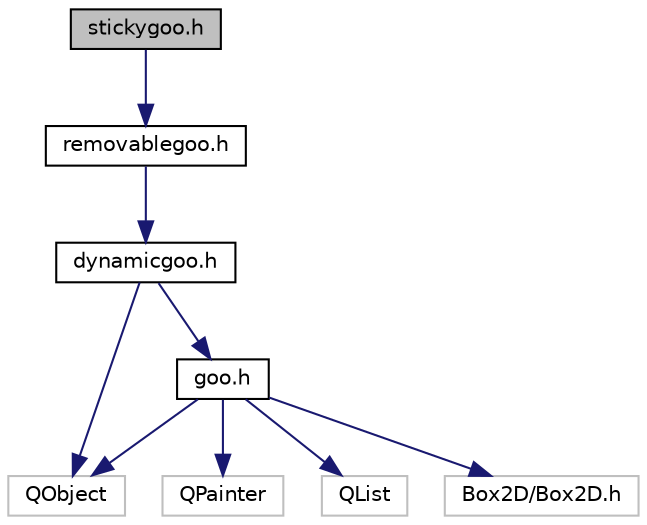 digraph G
{
  edge [fontname="Helvetica",fontsize="10",labelfontname="Helvetica",labelfontsize="10"];
  node [fontname="Helvetica",fontsize="10",shape=record];
  Node1 [label="stickygoo.h",height=0.2,width=0.4,color="black", fillcolor="grey75", style="filled" fontcolor="black"];
  Node1 -> Node2 [color="midnightblue",fontsize="10",style="solid",fontname="Helvetica"];
  Node2 [label="removablegoo.h",height=0.2,width=0.4,color="black", fillcolor="white", style="filled",URL="$removablegoo_8h.html"];
  Node2 -> Node3 [color="midnightblue",fontsize="10",style="solid",fontname="Helvetica"];
  Node3 [label="dynamicgoo.h",height=0.2,width=0.4,color="black", fillcolor="white", style="filled",URL="$dynamicgoo_8h.html"];
  Node3 -> Node4 [color="midnightblue",fontsize="10",style="solid",fontname="Helvetica"];
  Node4 [label="goo.h",height=0.2,width=0.4,color="black", fillcolor="white", style="filled",URL="$goo_8h.html"];
  Node4 -> Node5 [color="midnightblue",fontsize="10",style="solid",fontname="Helvetica"];
  Node5 [label="QObject",height=0.2,width=0.4,color="grey75", fillcolor="white", style="filled"];
  Node4 -> Node6 [color="midnightblue",fontsize="10",style="solid",fontname="Helvetica"];
  Node6 [label="QPainter",height=0.2,width=0.4,color="grey75", fillcolor="white", style="filled"];
  Node4 -> Node7 [color="midnightblue",fontsize="10",style="solid",fontname="Helvetica"];
  Node7 [label="QList",height=0.2,width=0.4,color="grey75", fillcolor="white", style="filled"];
  Node4 -> Node8 [color="midnightblue",fontsize="10",style="solid",fontname="Helvetica"];
  Node8 [label="Box2D/Box2D.h",height=0.2,width=0.4,color="grey75", fillcolor="white", style="filled"];
  Node3 -> Node5 [color="midnightblue",fontsize="10",style="solid",fontname="Helvetica"];
}
